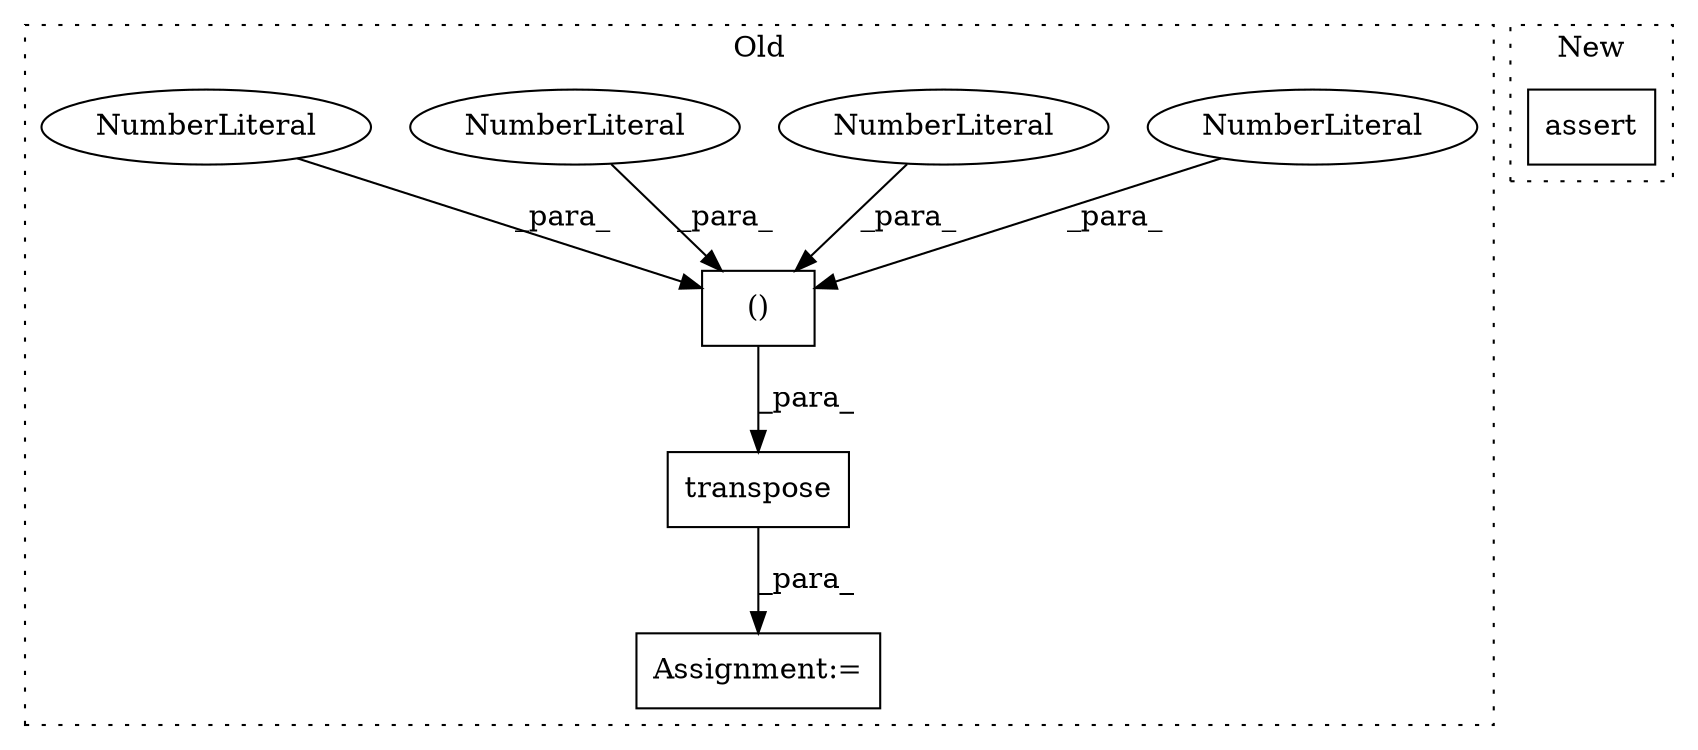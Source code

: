 digraph G {
subgraph cluster0 {
1 [label="transpose" a="32" s="3985,4050" l="10,2" shape="box"];
3 [label="Assignment:=" a="7" s="3978" l="1" shape="box"];
4 [label="()" a="106" s="4007" l="43" shape="box"];
5 [label="NumberLiteral" a="34" s="4035" l="1" shape="ellipse"];
6 [label="NumberLiteral" a="34" s="4021" l="1" shape="ellipse"];
7 [label="NumberLiteral" a="34" s="4007" l="1" shape="ellipse"];
8 [label="NumberLiteral" a="34" s="4049" l="1" shape="ellipse"];
label = "Old";
style="dotted";
}
subgraph cluster1 {
2 [label="assert" a="32" s="3629,3743" l="17,2" shape="box"];
label = "New";
style="dotted";
}
1 -> 3 [label="_para_"];
4 -> 1 [label="_para_"];
5 -> 4 [label="_para_"];
6 -> 4 [label="_para_"];
7 -> 4 [label="_para_"];
8 -> 4 [label="_para_"];
}